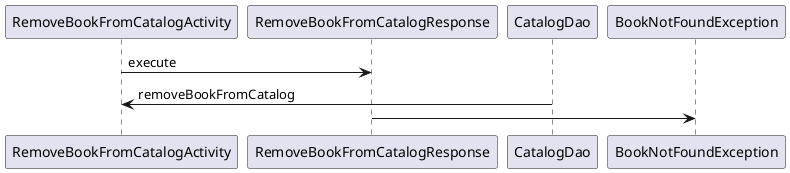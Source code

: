 PARTICIPANTS: use this file for creating the remove book from catalog diagram in mastery task 01
@startuml
RemoveBookFromCatalogActivity -> RemoveBookFromCatalogResponse: execute

CatalogDao -> RemoveBookFromCatalogActivity: removeBookFromCatalog
RemoveBookFromCatalogResponse -> BookNotFoundException


@enduml
